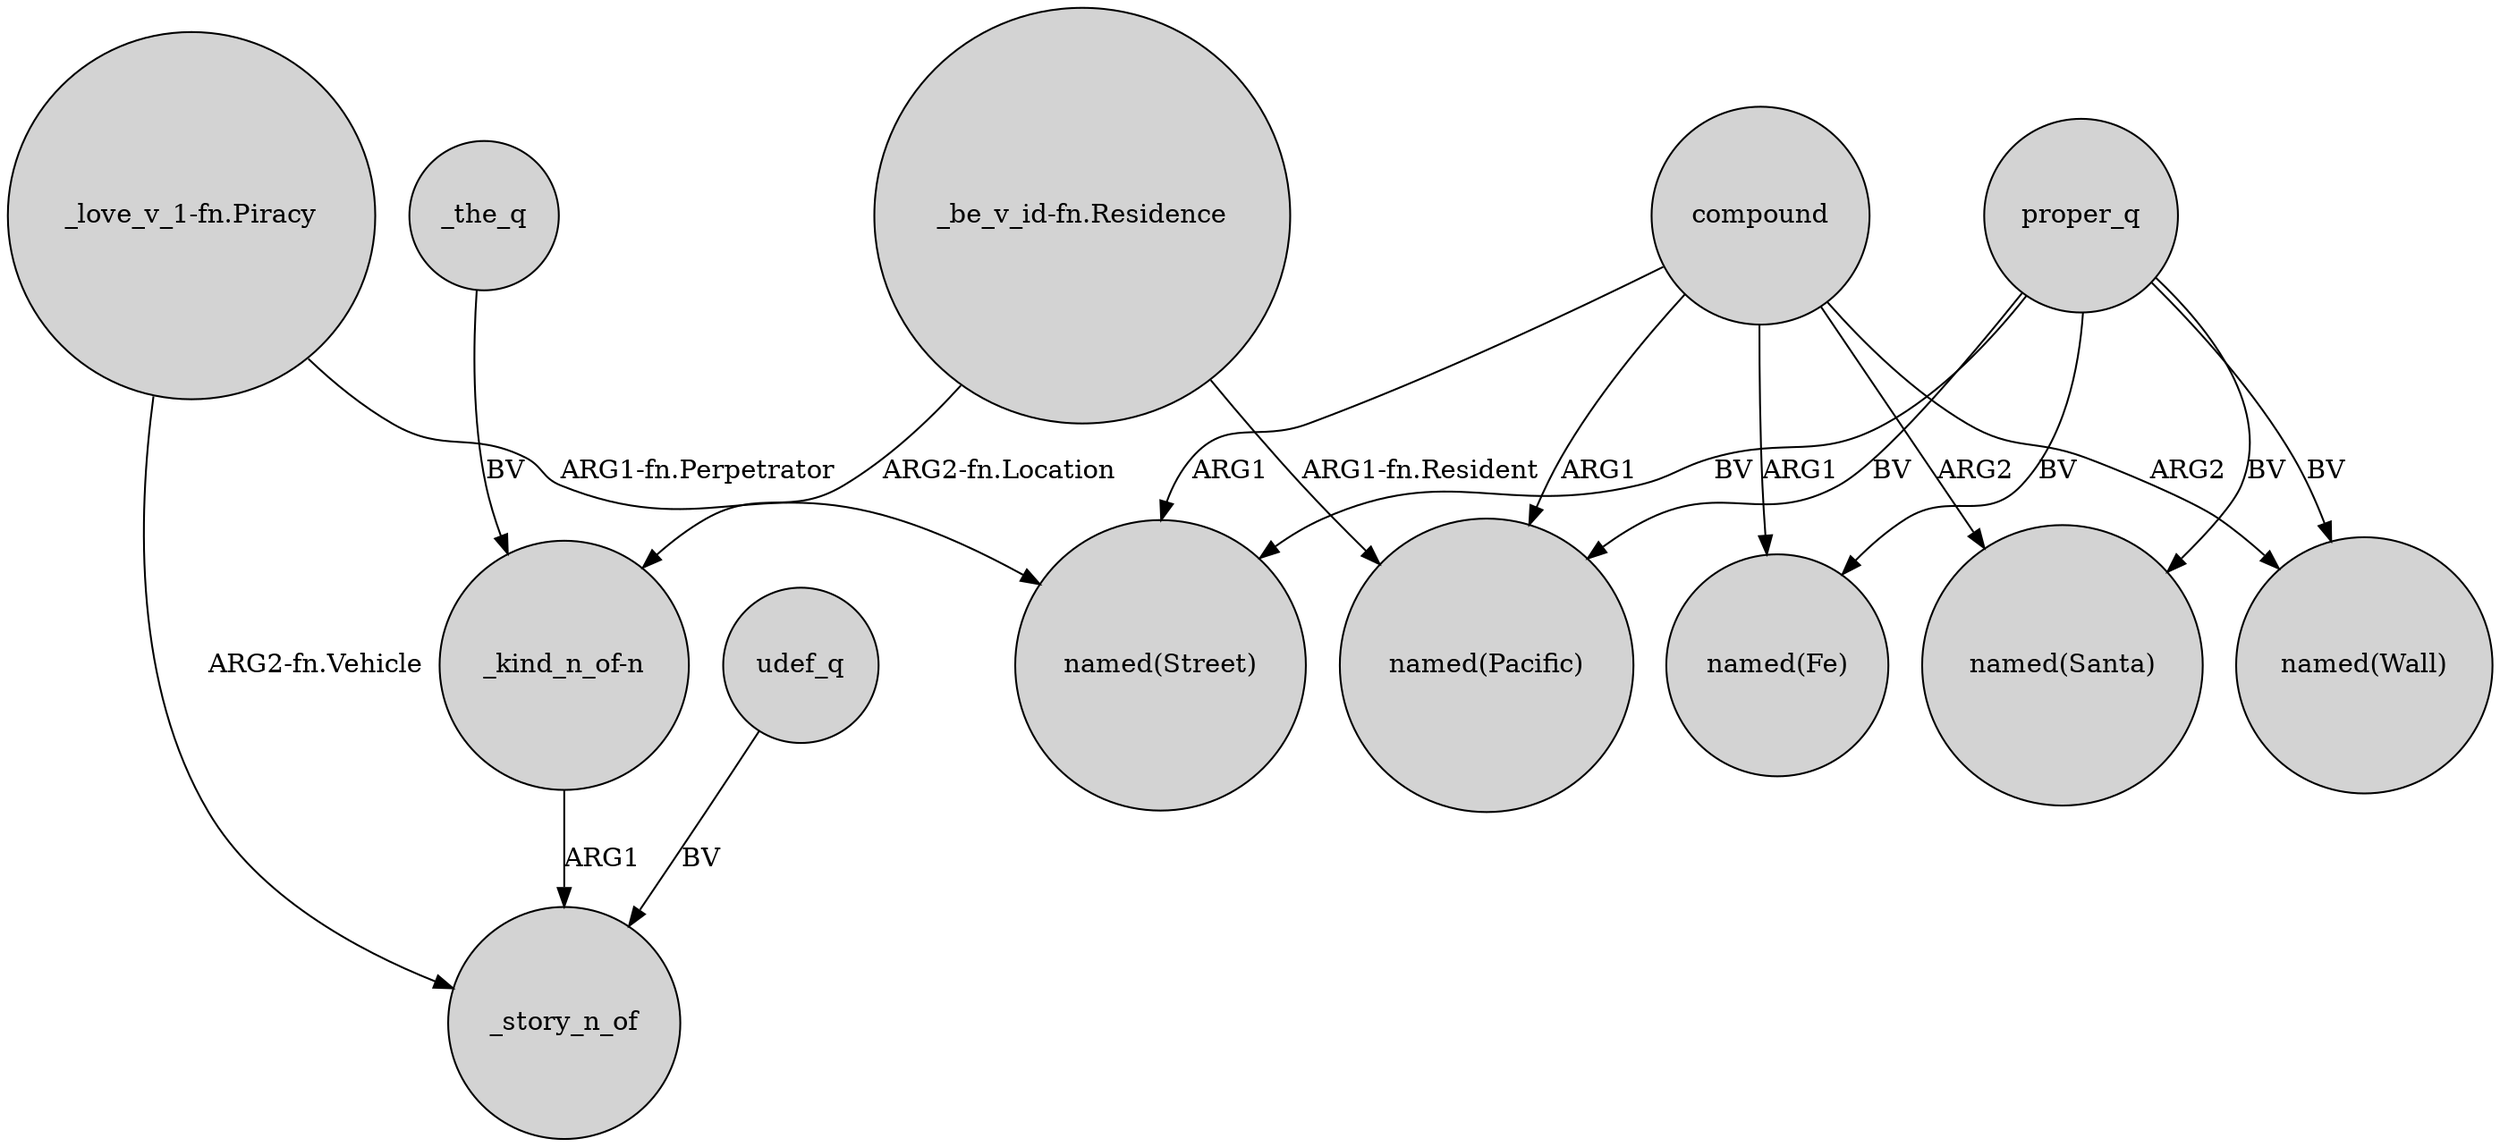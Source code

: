 digraph {
	node [shape=circle style=filled]
	"_love_v_1-fn.Piracy" -> _story_n_of [label="ARG2-fn.Vehicle"]
	compound -> "named(Street)" [label=ARG1]
	proper_q -> "named(Pacific)" [label=BV]
	proper_q -> "named(Santa)" [label=BV]
	_the_q -> "_kind_n_of-n" [label=BV]
	proper_q -> "named(Street)" [label=BV]
	proper_q -> "named(Fe)" [label=BV]
	compound -> "named(Santa)" [label=ARG2]
	"_love_v_1-fn.Piracy" -> "named(Street)" [label="ARG1-fn.Perpetrator"]
	udef_q -> _story_n_of [label=BV]
	"_be_v_id-fn.Residence" -> "named(Pacific)" [label="ARG1-fn.Resident"]
	"_be_v_id-fn.Residence" -> "_kind_n_of-n" [label="ARG2-fn.Location"]
	compound -> "named(Pacific)" [label=ARG1]
	compound -> "named(Fe)" [label=ARG1]
	compound -> "named(Wall)" [label=ARG2]
	"_kind_n_of-n" -> _story_n_of [label=ARG1]
	proper_q -> "named(Wall)" [label=BV]
}
